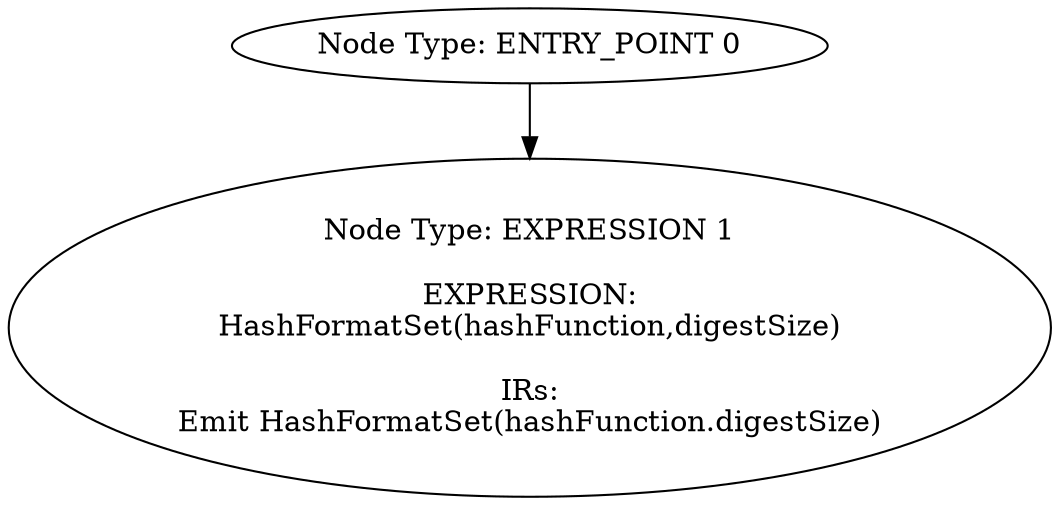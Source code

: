 digraph{
0[label="Node Type: ENTRY_POINT 0
"];
0->1;
1[label="Node Type: EXPRESSION 1

EXPRESSION:
HashFormatSet(hashFunction,digestSize)

IRs:
Emit HashFormatSet(hashFunction.digestSize)"];
}
